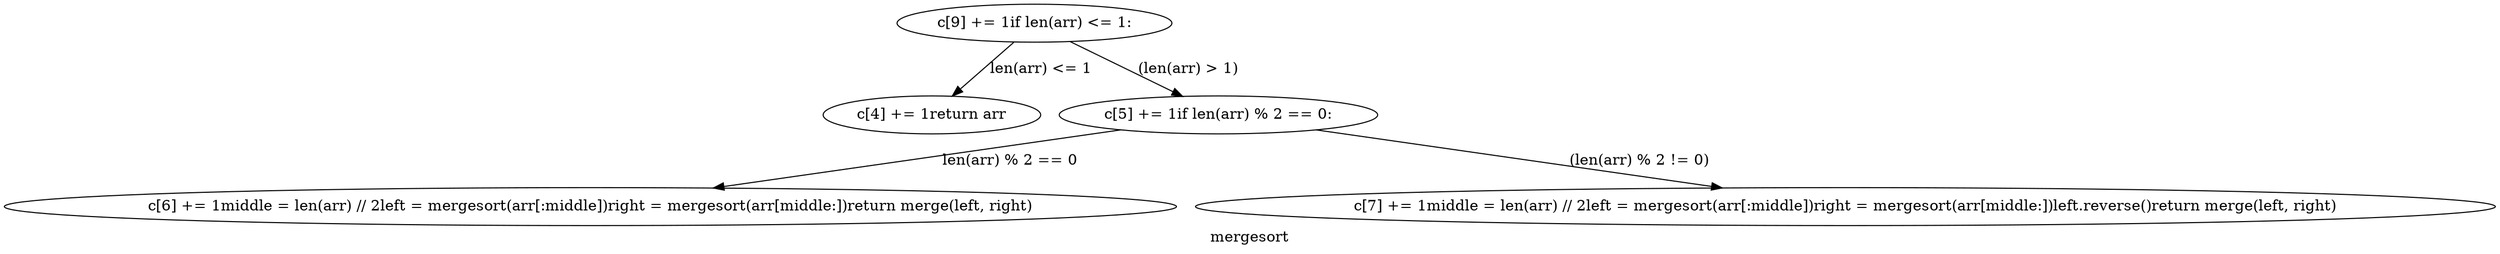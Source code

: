 digraph clustermergesort {
	graph [bb="0,0,1783.6,233",
		label=mergesort,
		lheight=0.21,
		lp="891.81,11.5",
		lwidth=0.78
	];
	node [label="\N"];
	1	[height=0.5,
		label="c[9] += 1if len(arr) <= 1:",
		pos="702.56,215",
		width=2.7984];
	2	[height=0.5,
		label="c[4] += 1return arr",
		pos="655.56,128",
		width=2.1845];
	1 -> 2	[label="len(arr) <= 1",
		lp="718.06,171.5",
		pos="e,664.9,145.89 693.05,196.8 686.38,184.74 677.35,168.4 669.82,154.79"];
	4	[height=0.5,
		label="c[5] += 1if len(arr) % 2 == 0:",
		pos="869.56,128",
		width=3.2678];
	1 -> 4	[label="(len(arr) > 1)",
		lp="832.56,171.5",
		pos="e,837.31,145.42 734.37,197.81 761.01,184.25 799.23,164.8 828.24,150.03"];
	5	[height=0.5,
		label="c[6] += 1middle = len(arr) // 2left = mergesort(arr[:middle])right = mergesort(arr[middle:])return merge(left, right)",
		pos="418.56,41",
		width=11.627];
	4 -> 5	[label="len(arr) % 2 == 0",
		lp="720.06,84.5",
		pos="e,506.92,58.653 798.6,113.63 722.72,99.324 601.86,76.546 516.85,60.524"];
	7	[height=0.5,
		label="c[7] += 1middle = len(arr) // 2left = mergesort(arr[:middle])right = mergesort(arr[middle:])left.reverse()return merge(left, right)",
		pos="1319.6,41",
		width=12.891];
	4 -> 7	[label="(len(arr) % 2 != 0)",
		lp="1173.1,84.5",
		pos="e,1231,58.729 940.37,113.63 1016,99.347 1136.3,76.617 1221.1,60.599"];
}
